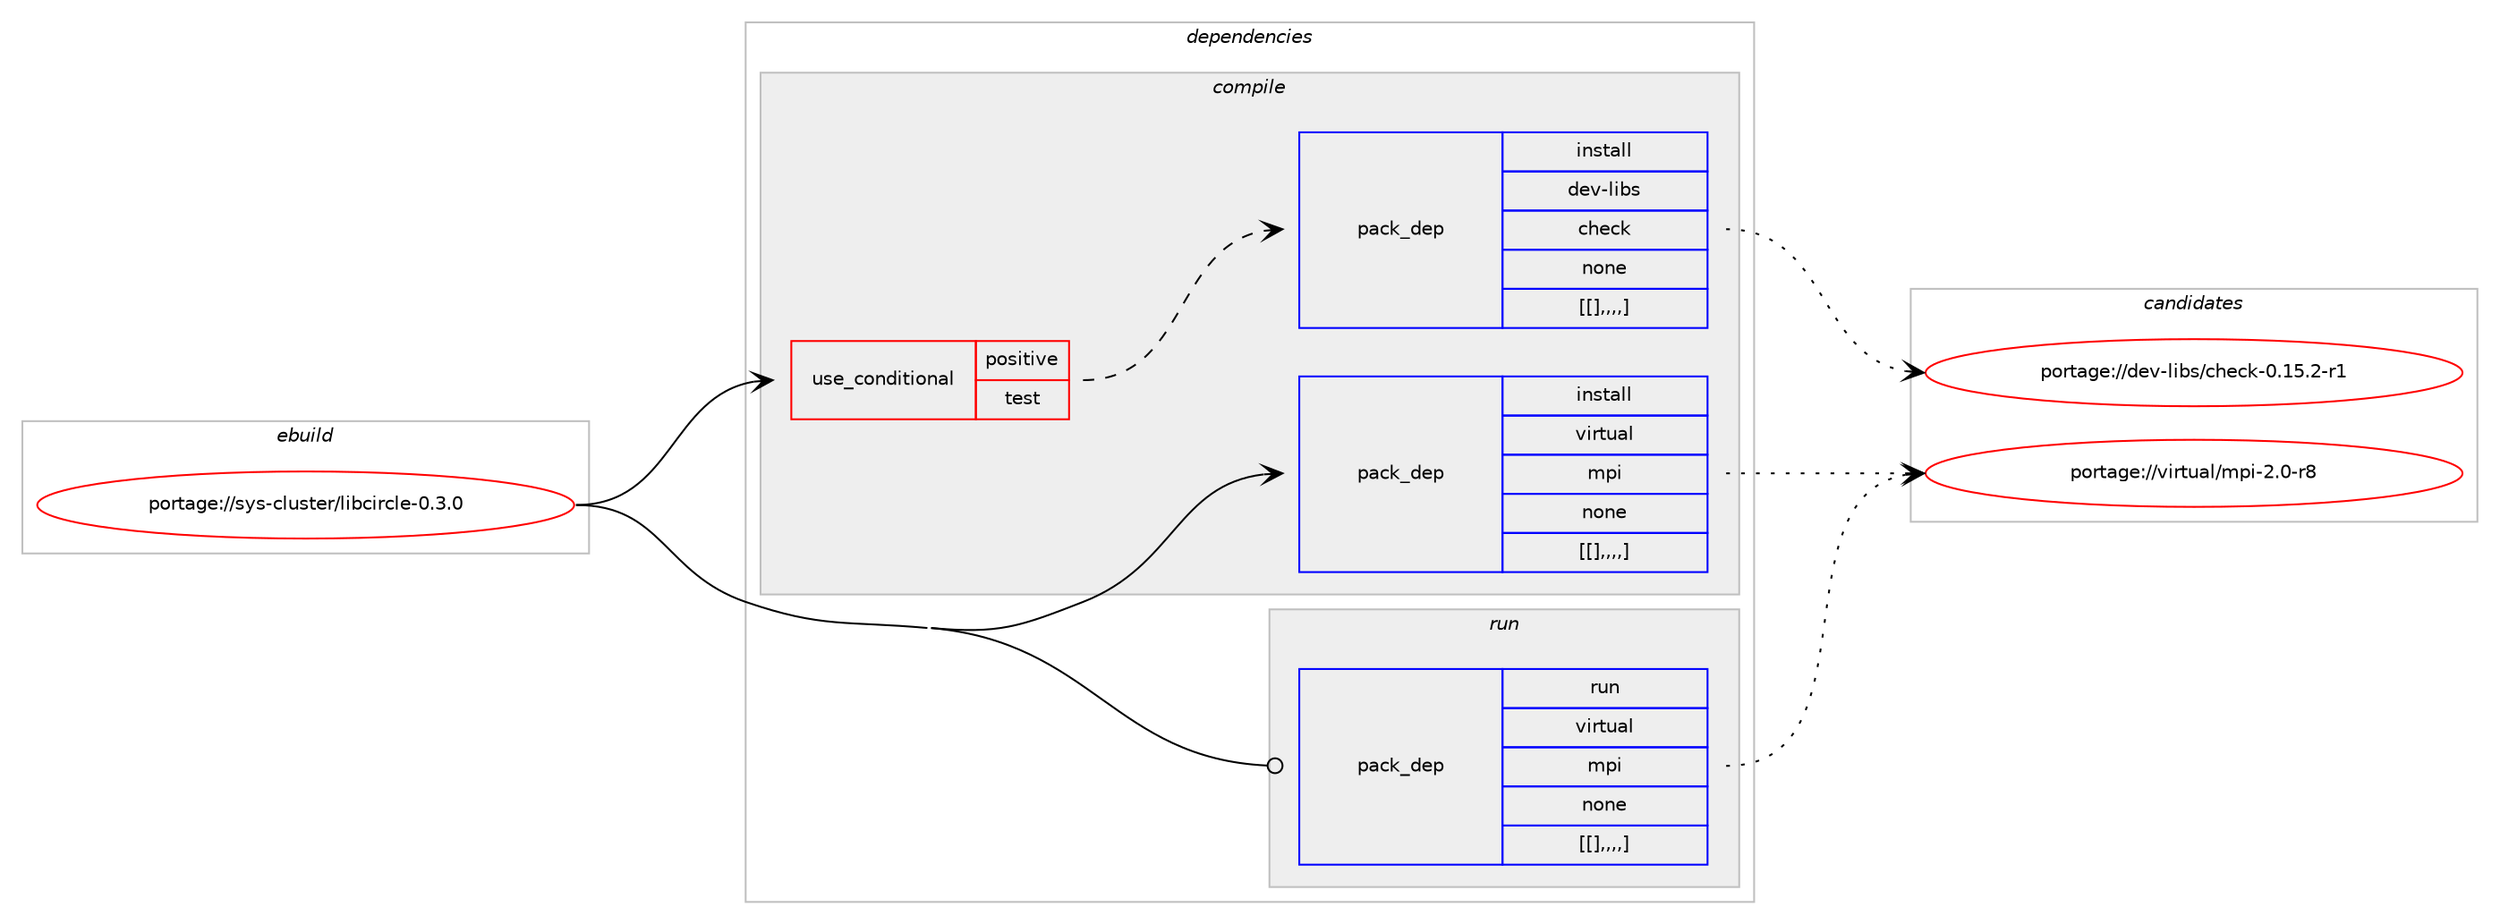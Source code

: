 digraph prolog {

# *************
# Graph options
# *************

newrank=true;
concentrate=true;
compound=true;
graph [rankdir=LR,fontname=Helvetica,fontsize=10,ranksep=1.5];#, ranksep=2.5, nodesep=0.2];
edge  [arrowhead=vee];
node  [fontname=Helvetica,fontsize=10];

# **********
# The ebuild
# **********

subgraph cluster_leftcol {
color=gray;
label=<<i>ebuild</i>>;
id [label="portage://sys-cluster/libcircle-0.3.0", color=red, width=4, href="../sys-cluster/libcircle-0.3.0.svg"];
}

# ****************
# The dependencies
# ****************

subgraph cluster_midcol {
color=gray;
label=<<i>dependencies</i>>;
subgraph cluster_compile {
fillcolor="#eeeeee";
style=filled;
label=<<i>compile</i>>;
subgraph cond209 {
dependency1064 [label=<<TABLE BORDER="0" CELLBORDER="1" CELLSPACING="0" CELLPADDING="4"><TR><TD ROWSPAN="3" CELLPADDING="10">use_conditional</TD></TR><TR><TD>positive</TD></TR><TR><TD>test</TD></TR></TABLE>>, shape=none, color=red];
subgraph pack852 {
dependency1066 [label=<<TABLE BORDER="0" CELLBORDER="1" CELLSPACING="0" CELLPADDING="4" WIDTH="220"><TR><TD ROWSPAN="6" CELLPADDING="30">pack_dep</TD></TR><TR><TD WIDTH="110">install</TD></TR><TR><TD>dev-libs</TD></TR><TR><TD>check</TD></TR><TR><TD>none</TD></TR><TR><TD>[[],,,,]</TD></TR></TABLE>>, shape=none, color=blue];
}
dependency1064:e -> dependency1066:w [weight=20,style="dashed",arrowhead="vee"];
}
id:e -> dependency1064:w [weight=20,style="solid",arrowhead="vee"];
subgraph pack854 {
dependency1069 [label=<<TABLE BORDER="0" CELLBORDER="1" CELLSPACING="0" CELLPADDING="4" WIDTH="220"><TR><TD ROWSPAN="6" CELLPADDING="30">pack_dep</TD></TR><TR><TD WIDTH="110">install</TD></TR><TR><TD>virtual</TD></TR><TR><TD>mpi</TD></TR><TR><TD>none</TD></TR><TR><TD>[[],,,,]</TD></TR></TABLE>>, shape=none, color=blue];
}
id:e -> dependency1069:w [weight=20,style="solid",arrowhead="vee"];
}
subgraph cluster_compileandrun {
fillcolor="#eeeeee";
style=filled;
label=<<i>compile and run</i>>;
}
subgraph cluster_run {
fillcolor="#eeeeee";
style=filled;
label=<<i>run</i>>;
subgraph pack856 {
dependency1072 [label=<<TABLE BORDER="0" CELLBORDER="1" CELLSPACING="0" CELLPADDING="4" WIDTH="220"><TR><TD ROWSPAN="6" CELLPADDING="30">pack_dep</TD></TR><TR><TD WIDTH="110">run</TD></TR><TR><TD>virtual</TD></TR><TR><TD>mpi</TD></TR><TR><TD>none</TD></TR><TR><TD>[[],,,,]</TD></TR></TABLE>>, shape=none, color=blue];
}
id:e -> dependency1072:w [weight=20,style="solid",arrowhead="odot"];
}
}

# **************
# The candidates
# **************

subgraph cluster_choices {
rank=same;
color=gray;
label=<<i>candidates</i>>;

subgraph choice837 {
color=black;
nodesep=1;
choice1001011184510810598115479910410199107454846495346504511449 [label="portage://dev-libs/check-0.15.2-r1", color=red, width=4,href="../dev-libs/check-0.15.2-r1.svg"];
dependency1066:e -> choice1001011184510810598115479910410199107454846495346504511449:w [style=dotted,weight="100"];
}
subgraph choice839 {
color=black;
nodesep=1;
choice1181051141161179710847109112105455046484511456 [label="portage://virtual/mpi-2.0-r8", color=red, width=4,href="../virtual/mpi-2.0-r8.svg"];
dependency1069:e -> choice1181051141161179710847109112105455046484511456:w [style=dotted,weight="100"];
}
subgraph choice840 {
color=black;
nodesep=1;
choice1181051141161179710847109112105455046484511456 [label="portage://virtual/mpi-2.0-r8", color=red, width=4,href="../virtual/mpi-2.0-r8.svg"];
dependency1072:e -> choice1181051141161179710847109112105455046484511456:w [style=dotted,weight="100"];
}
}

}
